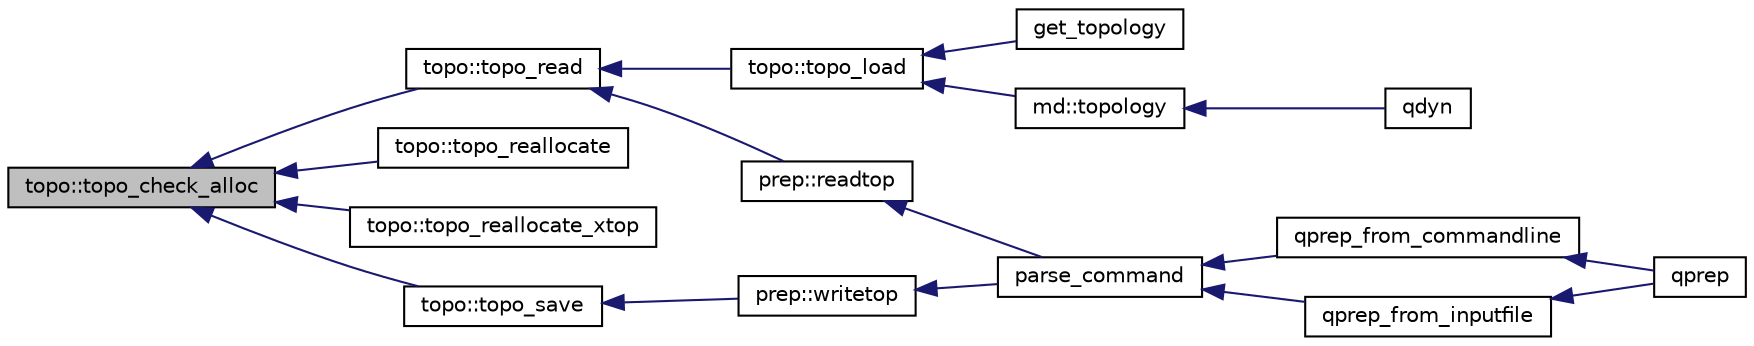 digraph "topo::topo_check_alloc"
{
  edge [fontname="Helvetica",fontsize="10",labelfontname="Helvetica",labelfontsize="10"];
  node [fontname="Helvetica",fontsize="10",shape=record];
  rankdir="LR";
  Node1 [label="topo::topo_check_alloc",height=0.2,width=0.4,color="black", fillcolor="grey75", style="filled" fontcolor="black"];
  Node1 -> Node2 [dir="back",color="midnightblue",fontsize="10",style="solid",fontname="Helvetica"];
  Node2 [label="topo::topo_read",height=0.2,width=0.4,color="black", fillcolor="white", style="filled",URL="$classtopo.html#a7aad640a2ad55b89529425b1f386810a"];
  Node2 -> Node3 [dir="back",color="midnightblue",fontsize="10",style="solid",fontname="Helvetica"];
  Node3 [label="prep::readtop",height=0.2,width=0.4,color="black", fillcolor="white", style="filled",URL="$classprep.html#a59d775f3eb60a2041f8a27c882d3bc70"];
  Node3 -> Node4 [dir="back",color="midnightblue",fontsize="10",style="solid",fontname="Helvetica"];
  Node4 [label="parse_command",height=0.2,width=0.4,color="black", fillcolor="white", style="filled",URL="$qprep_8f90.html#add7d58759b8d0826b87051647135e024"];
  Node4 -> Node5 [dir="back",color="midnightblue",fontsize="10",style="solid",fontname="Helvetica"];
  Node5 [label="qprep_from_commandline",height=0.2,width=0.4,color="black", fillcolor="white", style="filled",URL="$qprep_8f90.html#a509741b66578d6d76b269d0f98128910"];
  Node5 -> Node6 [dir="back",color="midnightblue",fontsize="10",style="solid",fontname="Helvetica"];
  Node6 [label="qprep",height=0.2,width=0.4,color="black", fillcolor="white", style="filled",URL="$qprep_8f90.html#a252292cf2c64796a48ab29aae4920d15"];
  Node4 -> Node7 [dir="back",color="midnightblue",fontsize="10",style="solid",fontname="Helvetica"];
  Node7 [label="qprep_from_inputfile",height=0.2,width=0.4,color="black", fillcolor="white", style="filled",URL="$qprep_8f90.html#aae7f6285ebd5705125725dcda622efd5"];
  Node7 -> Node6 [dir="back",color="midnightblue",fontsize="10",style="solid",fontname="Helvetica"];
  Node2 -> Node8 [dir="back",color="midnightblue",fontsize="10",style="solid",fontname="Helvetica"];
  Node8 [label="topo::topo_load",height=0.2,width=0.4,color="black", fillcolor="white", style="filled",URL="$classtopo.html#aac0681f14a49bb07e5cbb3a877b1e5dd"];
  Node8 -> Node9 [dir="back",color="midnightblue",fontsize="10",style="solid",fontname="Helvetica"];
  Node9 [label="md::topology",height=0.2,width=0.4,color="black", fillcolor="white", style="filled",URL="$classmd.html#a8ca7ff5800e3608fb7aa1aa99b525707"];
  Node9 -> Node10 [dir="back",color="midnightblue",fontsize="10",style="solid",fontname="Helvetica"];
  Node10 [label="qdyn",height=0.2,width=0.4,color="black", fillcolor="white", style="filled",URL="$qdyn_8f90.html#a93aa3f5a63d37164f411c008fce7e62c"];
  Node8 -> Node11 [dir="back",color="midnightblue",fontsize="10",style="solid",fontname="Helvetica"];
  Node11 [label="get_topology",height=0.2,width=0.4,color="black", fillcolor="white", style="filled",URL="$qcalc_8f90.html#aacaa8facde5f0fb39d3129c9777ca2d6"];
  Node1 -> Node12 [dir="back",color="midnightblue",fontsize="10",style="solid",fontname="Helvetica"];
  Node12 [label="topo::topo_reallocate",height=0.2,width=0.4,color="black", fillcolor="white", style="filled",URL="$classtopo.html#a1ab3b8fc655da30d712a142f00f37491"];
  Node1 -> Node13 [dir="back",color="midnightblue",fontsize="10",style="solid",fontname="Helvetica"];
  Node13 [label="topo::topo_reallocate_xtop",height=0.2,width=0.4,color="black", fillcolor="white", style="filled",URL="$classtopo.html#a168e8dd7b1ec88e419b80fa92cadc2c0"];
  Node1 -> Node14 [dir="back",color="midnightblue",fontsize="10",style="solid",fontname="Helvetica"];
  Node14 [label="topo::topo_save",height=0.2,width=0.4,color="black", fillcolor="white", style="filled",URL="$classtopo.html#a04787a084f5cd3714804c90837d423d3"];
  Node14 -> Node15 [dir="back",color="midnightblue",fontsize="10",style="solid",fontname="Helvetica"];
  Node15 [label="prep::writetop",height=0.2,width=0.4,color="black", fillcolor="white", style="filled",URL="$classprep.html#a9c1837f9f9cc480111bc869021782ba7"];
  Node15 -> Node4 [dir="back",color="midnightblue",fontsize="10",style="solid",fontname="Helvetica"];
}
